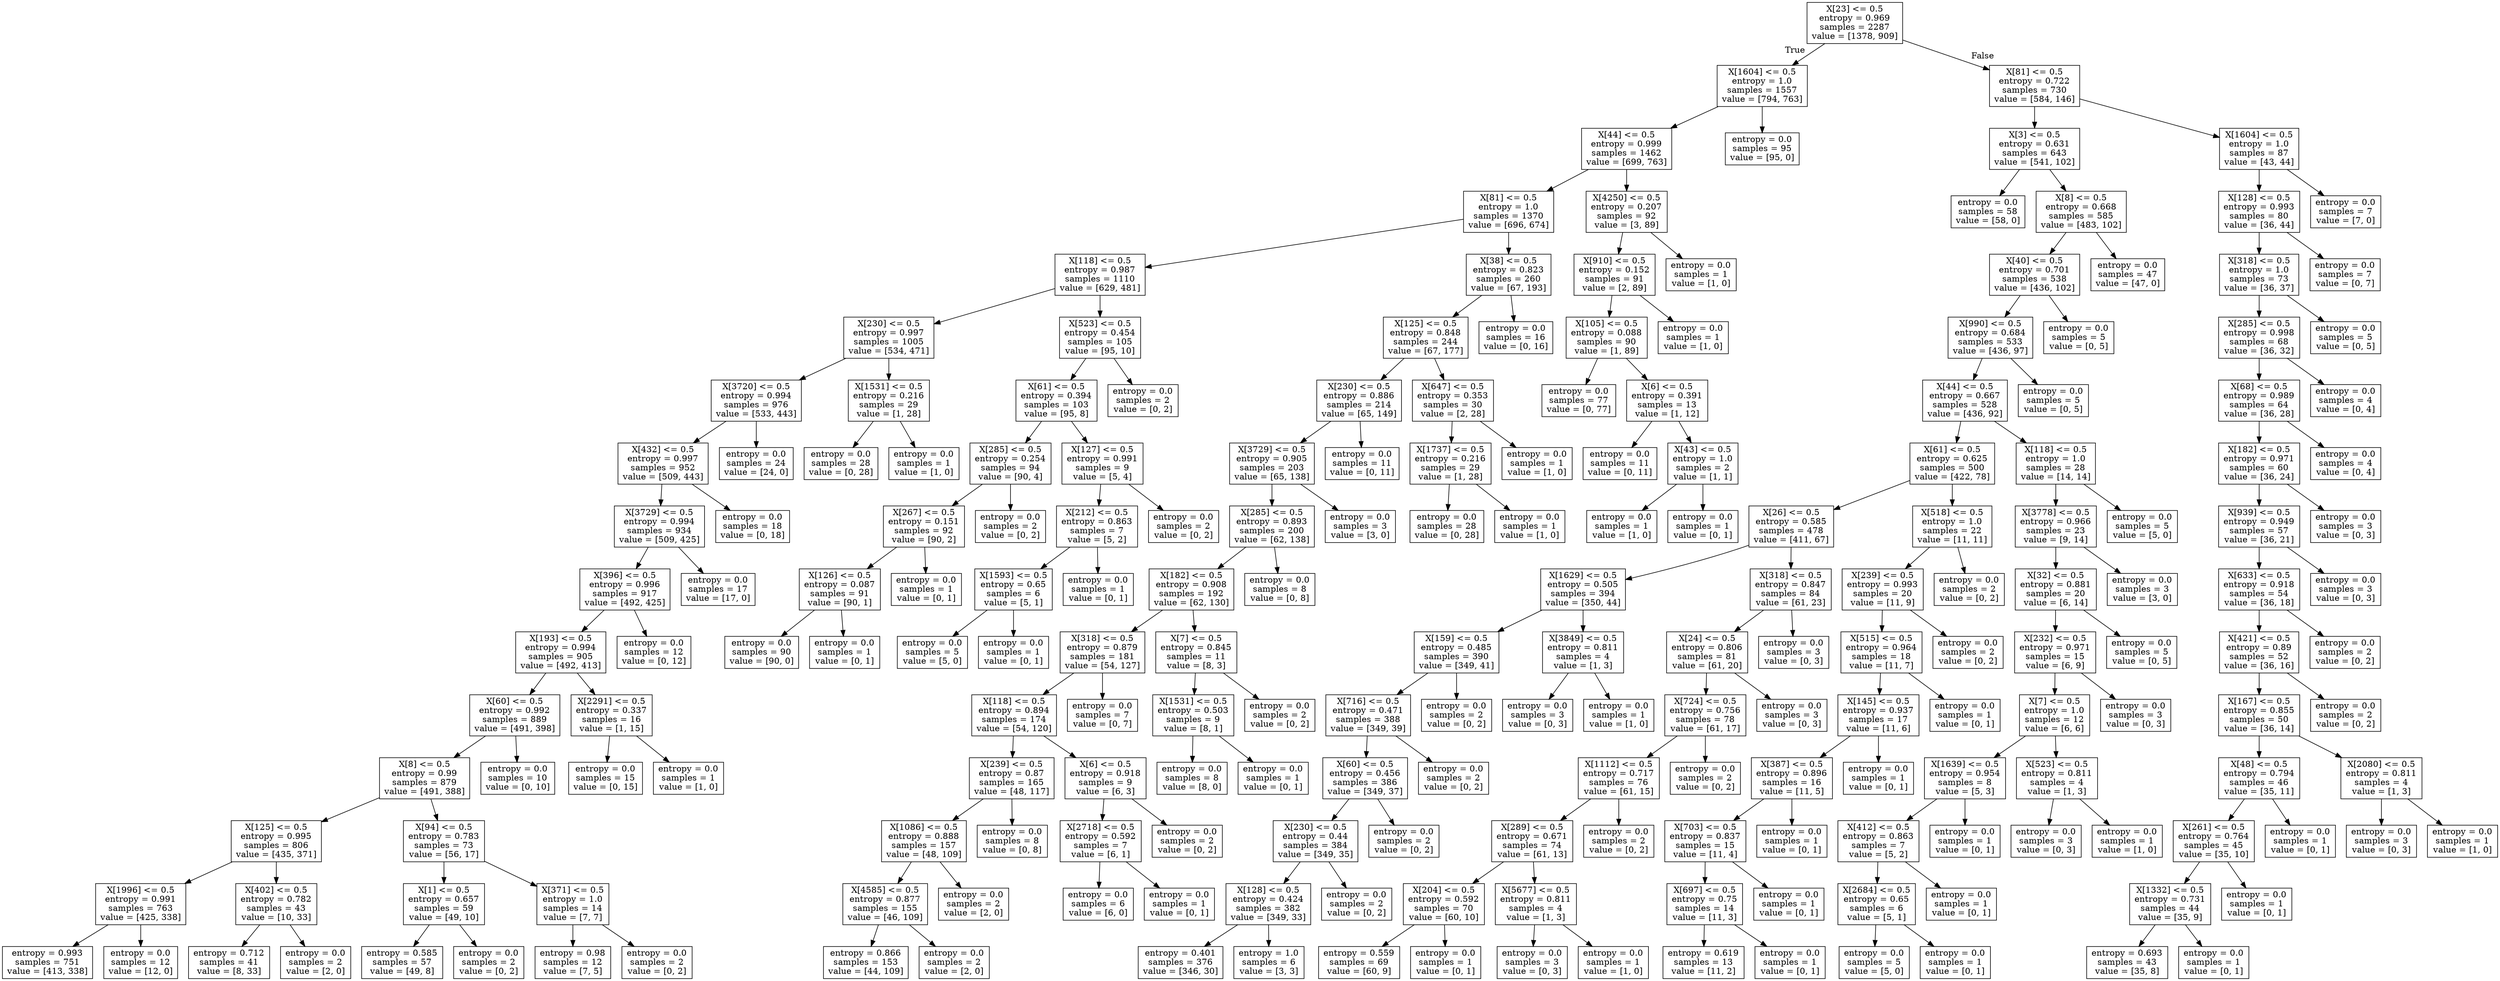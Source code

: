 digraph Tree {
node [shape=box] ;
0 [label="X[23] <= 0.5\nentropy = 0.969\nsamples = 2287\nvalue = [1378, 909]"] ;
1 [label="X[1604] <= 0.5\nentropy = 1.0\nsamples = 1557\nvalue = [794, 763]"] ;
0 -> 1 [labeldistance=2.5, labelangle=45, headlabel="True"] ;
2 [label="X[44] <= 0.5\nentropy = 0.999\nsamples = 1462\nvalue = [699, 763]"] ;
1 -> 2 ;
3 [label="X[81] <= 0.5\nentropy = 1.0\nsamples = 1370\nvalue = [696, 674]"] ;
2 -> 3 ;
4 [label="X[118] <= 0.5\nentropy = 0.987\nsamples = 1110\nvalue = [629, 481]"] ;
3 -> 4 ;
5 [label="X[230] <= 0.5\nentropy = 0.997\nsamples = 1005\nvalue = [534, 471]"] ;
4 -> 5 ;
6 [label="X[3720] <= 0.5\nentropy = 0.994\nsamples = 976\nvalue = [533, 443]"] ;
5 -> 6 ;
7 [label="X[432] <= 0.5\nentropy = 0.997\nsamples = 952\nvalue = [509, 443]"] ;
6 -> 7 ;
8 [label="X[3729] <= 0.5\nentropy = 0.994\nsamples = 934\nvalue = [509, 425]"] ;
7 -> 8 ;
9 [label="X[396] <= 0.5\nentropy = 0.996\nsamples = 917\nvalue = [492, 425]"] ;
8 -> 9 ;
10 [label="X[193] <= 0.5\nentropy = 0.994\nsamples = 905\nvalue = [492, 413]"] ;
9 -> 10 ;
11 [label="X[60] <= 0.5\nentropy = 0.992\nsamples = 889\nvalue = [491, 398]"] ;
10 -> 11 ;
12 [label="X[8] <= 0.5\nentropy = 0.99\nsamples = 879\nvalue = [491, 388]"] ;
11 -> 12 ;
13 [label="X[125] <= 0.5\nentropy = 0.995\nsamples = 806\nvalue = [435, 371]"] ;
12 -> 13 ;
14 [label="X[1996] <= 0.5\nentropy = 0.991\nsamples = 763\nvalue = [425, 338]"] ;
13 -> 14 ;
15 [label="entropy = 0.993\nsamples = 751\nvalue = [413, 338]"] ;
14 -> 15 ;
16 [label="entropy = 0.0\nsamples = 12\nvalue = [12, 0]"] ;
14 -> 16 ;
17 [label="X[402] <= 0.5\nentropy = 0.782\nsamples = 43\nvalue = [10, 33]"] ;
13 -> 17 ;
18 [label="entropy = 0.712\nsamples = 41\nvalue = [8, 33]"] ;
17 -> 18 ;
19 [label="entropy = 0.0\nsamples = 2\nvalue = [2, 0]"] ;
17 -> 19 ;
20 [label="X[94] <= 0.5\nentropy = 0.783\nsamples = 73\nvalue = [56, 17]"] ;
12 -> 20 ;
21 [label="X[1] <= 0.5\nentropy = 0.657\nsamples = 59\nvalue = [49, 10]"] ;
20 -> 21 ;
22 [label="entropy = 0.585\nsamples = 57\nvalue = [49, 8]"] ;
21 -> 22 ;
23 [label="entropy = 0.0\nsamples = 2\nvalue = [0, 2]"] ;
21 -> 23 ;
24 [label="X[371] <= 0.5\nentropy = 1.0\nsamples = 14\nvalue = [7, 7]"] ;
20 -> 24 ;
25 [label="entropy = 0.98\nsamples = 12\nvalue = [7, 5]"] ;
24 -> 25 ;
26 [label="entropy = 0.0\nsamples = 2\nvalue = [0, 2]"] ;
24 -> 26 ;
27 [label="entropy = 0.0\nsamples = 10\nvalue = [0, 10]"] ;
11 -> 27 ;
28 [label="X[2291] <= 0.5\nentropy = 0.337\nsamples = 16\nvalue = [1, 15]"] ;
10 -> 28 ;
29 [label="entropy = 0.0\nsamples = 15\nvalue = [0, 15]"] ;
28 -> 29 ;
30 [label="entropy = 0.0\nsamples = 1\nvalue = [1, 0]"] ;
28 -> 30 ;
31 [label="entropy = 0.0\nsamples = 12\nvalue = [0, 12]"] ;
9 -> 31 ;
32 [label="entropy = 0.0\nsamples = 17\nvalue = [17, 0]"] ;
8 -> 32 ;
33 [label="entropy = 0.0\nsamples = 18\nvalue = [0, 18]"] ;
7 -> 33 ;
34 [label="entropy = 0.0\nsamples = 24\nvalue = [24, 0]"] ;
6 -> 34 ;
35 [label="X[1531] <= 0.5\nentropy = 0.216\nsamples = 29\nvalue = [1, 28]"] ;
5 -> 35 ;
36 [label="entropy = 0.0\nsamples = 28\nvalue = [0, 28]"] ;
35 -> 36 ;
37 [label="entropy = 0.0\nsamples = 1\nvalue = [1, 0]"] ;
35 -> 37 ;
38 [label="X[523] <= 0.5\nentropy = 0.454\nsamples = 105\nvalue = [95, 10]"] ;
4 -> 38 ;
39 [label="X[61] <= 0.5\nentropy = 0.394\nsamples = 103\nvalue = [95, 8]"] ;
38 -> 39 ;
40 [label="X[285] <= 0.5\nentropy = 0.254\nsamples = 94\nvalue = [90, 4]"] ;
39 -> 40 ;
41 [label="X[267] <= 0.5\nentropy = 0.151\nsamples = 92\nvalue = [90, 2]"] ;
40 -> 41 ;
42 [label="X[126] <= 0.5\nentropy = 0.087\nsamples = 91\nvalue = [90, 1]"] ;
41 -> 42 ;
43 [label="entropy = 0.0\nsamples = 90\nvalue = [90, 0]"] ;
42 -> 43 ;
44 [label="entropy = 0.0\nsamples = 1\nvalue = [0, 1]"] ;
42 -> 44 ;
45 [label="entropy = 0.0\nsamples = 1\nvalue = [0, 1]"] ;
41 -> 45 ;
46 [label="entropy = 0.0\nsamples = 2\nvalue = [0, 2]"] ;
40 -> 46 ;
47 [label="X[127] <= 0.5\nentropy = 0.991\nsamples = 9\nvalue = [5, 4]"] ;
39 -> 47 ;
48 [label="X[212] <= 0.5\nentropy = 0.863\nsamples = 7\nvalue = [5, 2]"] ;
47 -> 48 ;
49 [label="X[1593] <= 0.5\nentropy = 0.65\nsamples = 6\nvalue = [5, 1]"] ;
48 -> 49 ;
50 [label="entropy = 0.0\nsamples = 5\nvalue = [5, 0]"] ;
49 -> 50 ;
51 [label="entropy = 0.0\nsamples = 1\nvalue = [0, 1]"] ;
49 -> 51 ;
52 [label="entropy = 0.0\nsamples = 1\nvalue = [0, 1]"] ;
48 -> 52 ;
53 [label="entropy = 0.0\nsamples = 2\nvalue = [0, 2]"] ;
47 -> 53 ;
54 [label="entropy = 0.0\nsamples = 2\nvalue = [0, 2]"] ;
38 -> 54 ;
55 [label="X[38] <= 0.5\nentropy = 0.823\nsamples = 260\nvalue = [67, 193]"] ;
3 -> 55 ;
56 [label="X[125] <= 0.5\nentropy = 0.848\nsamples = 244\nvalue = [67, 177]"] ;
55 -> 56 ;
57 [label="X[230] <= 0.5\nentropy = 0.886\nsamples = 214\nvalue = [65, 149]"] ;
56 -> 57 ;
58 [label="X[3729] <= 0.5\nentropy = 0.905\nsamples = 203\nvalue = [65, 138]"] ;
57 -> 58 ;
59 [label="X[285] <= 0.5\nentropy = 0.893\nsamples = 200\nvalue = [62, 138]"] ;
58 -> 59 ;
60 [label="X[182] <= 0.5\nentropy = 0.908\nsamples = 192\nvalue = [62, 130]"] ;
59 -> 60 ;
61 [label="X[318] <= 0.5\nentropy = 0.879\nsamples = 181\nvalue = [54, 127]"] ;
60 -> 61 ;
62 [label="X[118] <= 0.5\nentropy = 0.894\nsamples = 174\nvalue = [54, 120]"] ;
61 -> 62 ;
63 [label="X[239] <= 0.5\nentropy = 0.87\nsamples = 165\nvalue = [48, 117]"] ;
62 -> 63 ;
64 [label="X[1086] <= 0.5\nentropy = 0.888\nsamples = 157\nvalue = [48, 109]"] ;
63 -> 64 ;
65 [label="X[4585] <= 0.5\nentropy = 0.877\nsamples = 155\nvalue = [46, 109]"] ;
64 -> 65 ;
66 [label="entropy = 0.866\nsamples = 153\nvalue = [44, 109]"] ;
65 -> 66 ;
67 [label="entropy = 0.0\nsamples = 2\nvalue = [2, 0]"] ;
65 -> 67 ;
68 [label="entropy = 0.0\nsamples = 2\nvalue = [2, 0]"] ;
64 -> 68 ;
69 [label="entropy = 0.0\nsamples = 8\nvalue = [0, 8]"] ;
63 -> 69 ;
70 [label="X[6] <= 0.5\nentropy = 0.918\nsamples = 9\nvalue = [6, 3]"] ;
62 -> 70 ;
71 [label="X[2718] <= 0.5\nentropy = 0.592\nsamples = 7\nvalue = [6, 1]"] ;
70 -> 71 ;
72 [label="entropy = 0.0\nsamples = 6\nvalue = [6, 0]"] ;
71 -> 72 ;
73 [label="entropy = 0.0\nsamples = 1\nvalue = [0, 1]"] ;
71 -> 73 ;
74 [label="entropy = 0.0\nsamples = 2\nvalue = [0, 2]"] ;
70 -> 74 ;
75 [label="entropy = 0.0\nsamples = 7\nvalue = [0, 7]"] ;
61 -> 75 ;
76 [label="X[7] <= 0.5\nentropy = 0.845\nsamples = 11\nvalue = [8, 3]"] ;
60 -> 76 ;
77 [label="X[1531] <= 0.5\nentropy = 0.503\nsamples = 9\nvalue = [8, 1]"] ;
76 -> 77 ;
78 [label="entropy = 0.0\nsamples = 8\nvalue = [8, 0]"] ;
77 -> 78 ;
79 [label="entropy = 0.0\nsamples = 1\nvalue = [0, 1]"] ;
77 -> 79 ;
80 [label="entropy = 0.0\nsamples = 2\nvalue = [0, 2]"] ;
76 -> 80 ;
81 [label="entropy = 0.0\nsamples = 8\nvalue = [0, 8]"] ;
59 -> 81 ;
82 [label="entropy = 0.0\nsamples = 3\nvalue = [3, 0]"] ;
58 -> 82 ;
83 [label="entropy = 0.0\nsamples = 11\nvalue = [0, 11]"] ;
57 -> 83 ;
84 [label="X[647] <= 0.5\nentropy = 0.353\nsamples = 30\nvalue = [2, 28]"] ;
56 -> 84 ;
85 [label="X[1737] <= 0.5\nentropy = 0.216\nsamples = 29\nvalue = [1, 28]"] ;
84 -> 85 ;
86 [label="entropy = 0.0\nsamples = 28\nvalue = [0, 28]"] ;
85 -> 86 ;
87 [label="entropy = 0.0\nsamples = 1\nvalue = [1, 0]"] ;
85 -> 87 ;
88 [label="entropy = 0.0\nsamples = 1\nvalue = [1, 0]"] ;
84 -> 88 ;
89 [label="entropy = 0.0\nsamples = 16\nvalue = [0, 16]"] ;
55 -> 89 ;
90 [label="X[4250] <= 0.5\nentropy = 0.207\nsamples = 92\nvalue = [3, 89]"] ;
2 -> 90 ;
91 [label="X[910] <= 0.5\nentropy = 0.152\nsamples = 91\nvalue = [2, 89]"] ;
90 -> 91 ;
92 [label="X[105] <= 0.5\nentropy = 0.088\nsamples = 90\nvalue = [1, 89]"] ;
91 -> 92 ;
93 [label="entropy = 0.0\nsamples = 77\nvalue = [0, 77]"] ;
92 -> 93 ;
94 [label="X[6] <= 0.5\nentropy = 0.391\nsamples = 13\nvalue = [1, 12]"] ;
92 -> 94 ;
95 [label="entropy = 0.0\nsamples = 11\nvalue = [0, 11]"] ;
94 -> 95 ;
96 [label="X[43] <= 0.5\nentropy = 1.0\nsamples = 2\nvalue = [1, 1]"] ;
94 -> 96 ;
97 [label="entropy = 0.0\nsamples = 1\nvalue = [1, 0]"] ;
96 -> 97 ;
98 [label="entropy = 0.0\nsamples = 1\nvalue = [0, 1]"] ;
96 -> 98 ;
99 [label="entropy = 0.0\nsamples = 1\nvalue = [1, 0]"] ;
91 -> 99 ;
100 [label="entropy = 0.0\nsamples = 1\nvalue = [1, 0]"] ;
90 -> 100 ;
101 [label="entropy = 0.0\nsamples = 95\nvalue = [95, 0]"] ;
1 -> 101 ;
102 [label="X[81] <= 0.5\nentropy = 0.722\nsamples = 730\nvalue = [584, 146]"] ;
0 -> 102 [labeldistance=2.5, labelangle=-45, headlabel="False"] ;
103 [label="X[3] <= 0.5\nentropy = 0.631\nsamples = 643\nvalue = [541, 102]"] ;
102 -> 103 ;
104 [label="entropy = 0.0\nsamples = 58\nvalue = [58, 0]"] ;
103 -> 104 ;
105 [label="X[8] <= 0.5\nentropy = 0.668\nsamples = 585\nvalue = [483, 102]"] ;
103 -> 105 ;
106 [label="X[40] <= 0.5\nentropy = 0.701\nsamples = 538\nvalue = [436, 102]"] ;
105 -> 106 ;
107 [label="X[990] <= 0.5\nentropy = 0.684\nsamples = 533\nvalue = [436, 97]"] ;
106 -> 107 ;
108 [label="X[44] <= 0.5\nentropy = 0.667\nsamples = 528\nvalue = [436, 92]"] ;
107 -> 108 ;
109 [label="X[61] <= 0.5\nentropy = 0.625\nsamples = 500\nvalue = [422, 78]"] ;
108 -> 109 ;
110 [label="X[26] <= 0.5\nentropy = 0.585\nsamples = 478\nvalue = [411, 67]"] ;
109 -> 110 ;
111 [label="X[1629] <= 0.5\nentropy = 0.505\nsamples = 394\nvalue = [350, 44]"] ;
110 -> 111 ;
112 [label="X[159] <= 0.5\nentropy = 0.485\nsamples = 390\nvalue = [349, 41]"] ;
111 -> 112 ;
113 [label="X[716] <= 0.5\nentropy = 0.471\nsamples = 388\nvalue = [349, 39]"] ;
112 -> 113 ;
114 [label="X[60] <= 0.5\nentropy = 0.456\nsamples = 386\nvalue = [349, 37]"] ;
113 -> 114 ;
115 [label="X[230] <= 0.5\nentropy = 0.44\nsamples = 384\nvalue = [349, 35]"] ;
114 -> 115 ;
116 [label="X[128] <= 0.5\nentropy = 0.424\nsamples = 382\nvalue = [349, 33]"] ;
115 -> 116 ;
117 [label="entropy = 0.401\nsamples = 376\nvalue = [346, 30]"] ;
116 -> 117 ;
118 [label="entropy = 1.0\nsamples = 6\nvalue = [3, 3]"] ;
116 -> 118 ;
119 [label="entropy = 0.0\nsamples = 2\nvalue = [0, 2]"] ;
115 -> 119 ;
120 [label="entropy = 0.0\nsamples = 2\nvalue = [0, 2]"] ;
114 -> 120 ;
121 [label="entropy = 0.0\nsamples = 2\nvalue = [0, 2]"] ;
113 -> 121 ;
122 [label="entropy = 0.0\nsamples = 2\nvalue = [0, 2]"] ;
112 -> 122 ;
123 [label="X[3849] <= 0.5\nentropy = 0.811\nsamples = 4\nvalue = [1, 3]"] ;
111 -> 123 ;
124 [label="entropy = 0.0\nsamples = 3\nvalue = [0, 3]"] ;
123 -> 124 ;
125 [label="entropy = 0.0\nsamples = 1\nvalue = [1, 0]"] ;
123 -> 125 ;
126 [label="X[318] <= 0.5\nentropy = 0.847\nsamples = 84\nvalue = [61, 23]"] ;
110 -> 126 ;
127 [label="X[24] <= 0.5\nentropy = 0.806\nsamples = 81\nvalue = [61, 20]"] ;
126 -> 127 ;
128 [label="X[724] <= 0.5\nentropy = 0.756\nsamples = 78\nvalue = [61, 17]"] ;
127 -> 128 ;
129 [label="X[1112] <= 0.5\nentropy = 0.717\nsamples = 76\nvalue = [61, 15]"] ;
128 -> 129 ;
130 [label="X[289] <= 0.5\nentropy = 0.671\nsamples = 74\nvalue = [61, 13]"] ;
129 -> 130 ;
131 [label="X[204] <= 0.5\nentropy = 0.592\nsamples = 70\nvalue = [60, 10]"] ;
130 -> 131 ;
132 [label="entropy = 0.559\nsamples = 69\nvalue = [60, 9]"] ;
131 -> 132 ;
133 [label="entropy = 0.0\nsamples = 1\nvalue = [0, 1]"] ;
131 -> 133 ;
134 [label="X[5677] <= 0.5\nentropy = 0.811\nsamples = 4\nvalue = [1, 3]"] ;
130 -> 134 ;
135 [label="entropy = 0.0\nsamples = 3\nvalue = [0, 3]"] ;
134 -> 135 ;
136 [label="entropy = 0.0\nsamples = 1\nvalue = [1, 0]"] ;
134 -> 136 ;
137 [label="entropy = 0.0\nsamples = 2\nvalue = [0, 2]"] ;
129 -> 137 ;
138 [label="entropy = 0.0\nsamples = 2\nvalue = [0, 2]"] ;
128 -> 138 ;
139 [label="entropy = 0.0\nsamples = 3\nvalue = [0, 3]"] ;
127 -> 139 ;
140 [label="entropy = 0.0\nsamples = 3\nvalue = [0, 3]"] ;
126 -> 140 ;
141 [label="X[518] <= 0.5\nentropy = 1.0\nsamples = 22\nvalue = [11, 11]"] ;
109 -> 141 ;
142 [label="X[239] <= 0.5\nentropy = 0.993\nsamples = 20\nvalue = [11, 9]"] ;
141 -> 142 ;
143 [label="X[515] <= 0.5\nentropy = 0.964\nsamples = 18\nvalue = [11, 7]"] ;
142 -> 143 ;
144 [label="X[145] <= 0.5\nentropy = 0.937\nsamples = 17\nvalue = [11, 6]"] ;
143 -> 144 ;
145 [label="X[387] <= 0.5\nentropy = 0.896\nsamples = 16\nvalue = [11, 5]"] ;
144 -> 145 ;
146 [label="X[703] <= 0.5\nentropy = 0.837\nsamples = 15\nvalue = [11, 4]"] ;
145 -> 146 ;
147 [label="X[697] <= 0.5\nentropy = 0.75\nsamples = 14\nvalue = [11, 3]"] ;
146 -> 147 ;
148 [label="entropy = 0.619\nsamples = 13\nvalue = [11, 2]"] ;
147 -> 148 ;
149 [label="entropy = 0.0\nsamples = 1\nvalue = [0, 1]"] ;
147 -> 149 ;
150 [label="entropy = 0.0\nsamples = 1\nvalue = [0, 1]"] ;
146 -> 150 ;
151 [label="entropy = 0.0\nsamples = 1\nvalue = [0, 1]"] ;
145 -> 151 ;
152 [label="entropy = 0.0\nsamples = 1\nvalue = [0, 1]"] ;
144 -> 152 ;
153 [label="entropy = 0.0\nsamples = 1\nvalue = [0, 1]"] ;
143 -> 153 ;
154 [label="entropy = 0.0\nsamples = 2\nvalue = [0, 2]"] ;
142 -> 154 ;
155 [label="entropy = 0.0\nsamples = 2\nvalue = [0, 2]"] ;
141 -> 155 ;
156 [label="X[118] <= 0.5\nentropy = 1.0\nsamples = 28\nvalue = [14, 14]"] ;
108 -> 156 ;
157 [label="X[3778] <= 0.5\nentropy = 0.966\nsamples = 23\nvalue = [9, 14]"] ;
156 -> 157 ;
158 [label="X[32] <= 0.5\nentropy = 0.881\nsamples = 20\nvalue = [6, 14]"] ;
157 -> 158 ;
159 [label="X[232] <= 0.5\nentropy = 0.971\nsamples = 15\nvalue = [6, 9]"] ;
158 -> 159 ;
160 [label="X[7] <= 0.5\nentropy = 1.0\nsamples = 12\nvalue = [6, 6]"] ;
159 -> 160 ;
161 [label="X[1639] <= 0.5\nentropy = 0.954\nsamples = 8\nvalue = [5, 3]"] ;
160 -> 161 ;
162 [label="X[412] <= 0.5\nentropy = 0.863\nsamples = 7\nvalue = [5, 2]"] ;
161 -> 162 ;
163 [label="X[2684] <= 0.5\nentropy = 0.65\nsamples = 6\nvalue = [5, 1]"] ;
162 -> 163 ;
164 [label="entropy = 0.0\nsamples = 5\nvalue = [5, 0]"] ;
163 -> 164 ;
165 [label="entropy = 0.0\nsamples = 1\nvalue = [0, 1]"] ;
163 -> 165 ;
166 [label="entropy = 0.0\nsamples = 1\nvalue = [0, 1]"] ;
162 -> 166 ;
167 [label="entropy = 0.0\nsamples = 1\nvalue = [0, 1]"] ;
161 -> 167 ;
168 [label="X[523] <= 0.5\nentropy = 0.811\nsamples = 4\nvalue = [1, 3]"] ;
160 -> 168 ;
169 [label="entropy = 0.0\nsamples = 3\nvalue = [0, 3]"] ;
168 -> 169 ;
170 [label="entropy = 0.0\nsamples = 1\nvalue = [1, 0]"] ;
168 -> 170 ;
171 [label="entropy = 0.0\nsamples = 3\nvalue = [0, 3]"] ;
159 -> 171 ;
172 [label="entropy = 0.0\nsamples = 5\nvalue = [0, 5]"] ;
158 -> 172 ;
173 [label="entropy = 0.0\nsamples = 3\nvalue = [3, 0]"] ;
157 -> 173 ;
174 [label="entropy = 0.0\nsamples = 5\nvalue = [5, 0]"] ;
156 -> 174 ;
175 [label="entropy = 0.0\nsamples = 5\nvalue = [0, 5]"] ;
107 -> 175 ;
176 [label="entropy = 0.0\nsamples = 5\nvalue = [0, 5]"] ;
106 -> 176 ;
177 [label="entropy = 0.0\nsamples = 47\nvalue = [47, 0]"] ;
105 -> 177 ;
178 [label="X[1604] <= 0.5\nentropy = 1.0\nsamples = 87\nvalue = [43, 44]"] ;
102 -> 178 ;
179 [label="X[128] <= 0.5\nentropy = 0.993\nsamples = 80\nvalue = [36, 44]"] ;
178 -> 179 ;
180 [label="X[318] <= 0.5\nentropy = 1.0\nsamples = 73\nvalue = [36, 37]"] ;
179 -> 180 ;
181 [label="X[285] <= 0.5\nentropy = 0.998\nsamples = 68\nvalue = [36, 32]"] ;
180 -> 181 ;
182 [label="X[68] <= 0.5\nentropy = 0.989\nsamples = 64\nvalue = [36, 28]"] ;
181 -> 182 ;
183 [label="X[182] <= 0.5\nentropy = 0.971\nsamples = 60\nvalue = [36, 24]"] ;
182 -> 183 ;
184 [label="X[939] <= 0.5\nentropy = 0.949\nsamples = 57\nvalue = [36, 21]"] ;
183 -> 184 ;
185 [label="X[633] <= 0.5\nentropy = 0.918\nsamples = 54\nvalue = [36, 18]"] ;
184 -> 185 ;
186 [label="X[421] <= 0.5\nentropy = 0.89\nsamples = 52\nvalue = [36, 16]"] ;
185 -> 186 ;
187 [label="X[167] <= 0.5\nentropy = 0.855\nsamples = 50\nvalue = [36, 14]"] ;
186 -> 187 ;
188 [label="X[48] <= 0.5\nentropy = 0.794\nsamples = 46\nvalue = [35, 11]"] ;
187 -> 188 ;
189 [label="X[261] <= 0.5\nentropy = 0.764\nsamples = 45\nvalue = [35, 10]"] ;
188 -> 189 ;
190 [label="X[1332] <= 0.5\nentropy = 0.731\nsamples = 44\nvalue = [35, 9]"] ;
189 -> 190 ;
191 [label="entropy = 0.693\nsamples = 43\nvalue = [35, 8]"] ;
190 -> 191 ;
192 [label="entropy = 0.0\nsamples = 1\nvalue = [0, 1]"] ;
190 -> 192 ;
193 [label="entropy = 0.0\nsamples = 1\nvalue = [0, 1]"] ;
189 -> 193 ;
194 [label="entropy = 0.0\nsamples = 1\nvalue = [0, 1]"] ;
188 -> 194 ;
195 [label="X[2080] <= 0.5\nentropy = 0.811\nsamples = 4\nvalue = [1, 3]"] ;
187 -> 195 ;
196 [label="entropy = 0.0\nsamples = 3\nvalue = [0, 3]"] ;
195 -> 196 ;
197 [label="entropy = 0.0\nsamples = 1\nvalue = [1, 0]"] ;
195 -> 197 ;
198 [label="entropy = 0.0\nsamples = 2\nvalue = [0, 2]"] ;
186 -> 198 ;
199 [label="entropy = 0.0\nsamples = 2\nvalue = [0, 2]"] ;
185 -> 199 ;
200 [label="entropy = 0.0\nsamples = 3\nvalue = [0, 3]"] ;
184 -> 200 ;
201 [label="entropy = 0.0\nsamples = 3\nvalue = [0, 3]"] ;
183 -> 201 ;
202 [label="entropy = 0.0\nsamples = 4\nvalue = [0, 4]"] ;
182 -> 202 ;
203 [label="entropy = 0.0\nsamples = 4\nvalue = [0, 4]"] ;
181 -> 203 ;
204 [label="entropy = 0.0\nsamples = 5\nvalue = [0, 5]"] ;
180 -> 204 ;
205 [label="entropy = 0.0\nsamples = 7\nvalue = [0, 7]"] ;
179 -> 205 ;
206 [label="entropy = 0.0\nsamples = 7\nvalue = [7, 0]"] ;
178 -> 206 ;
}